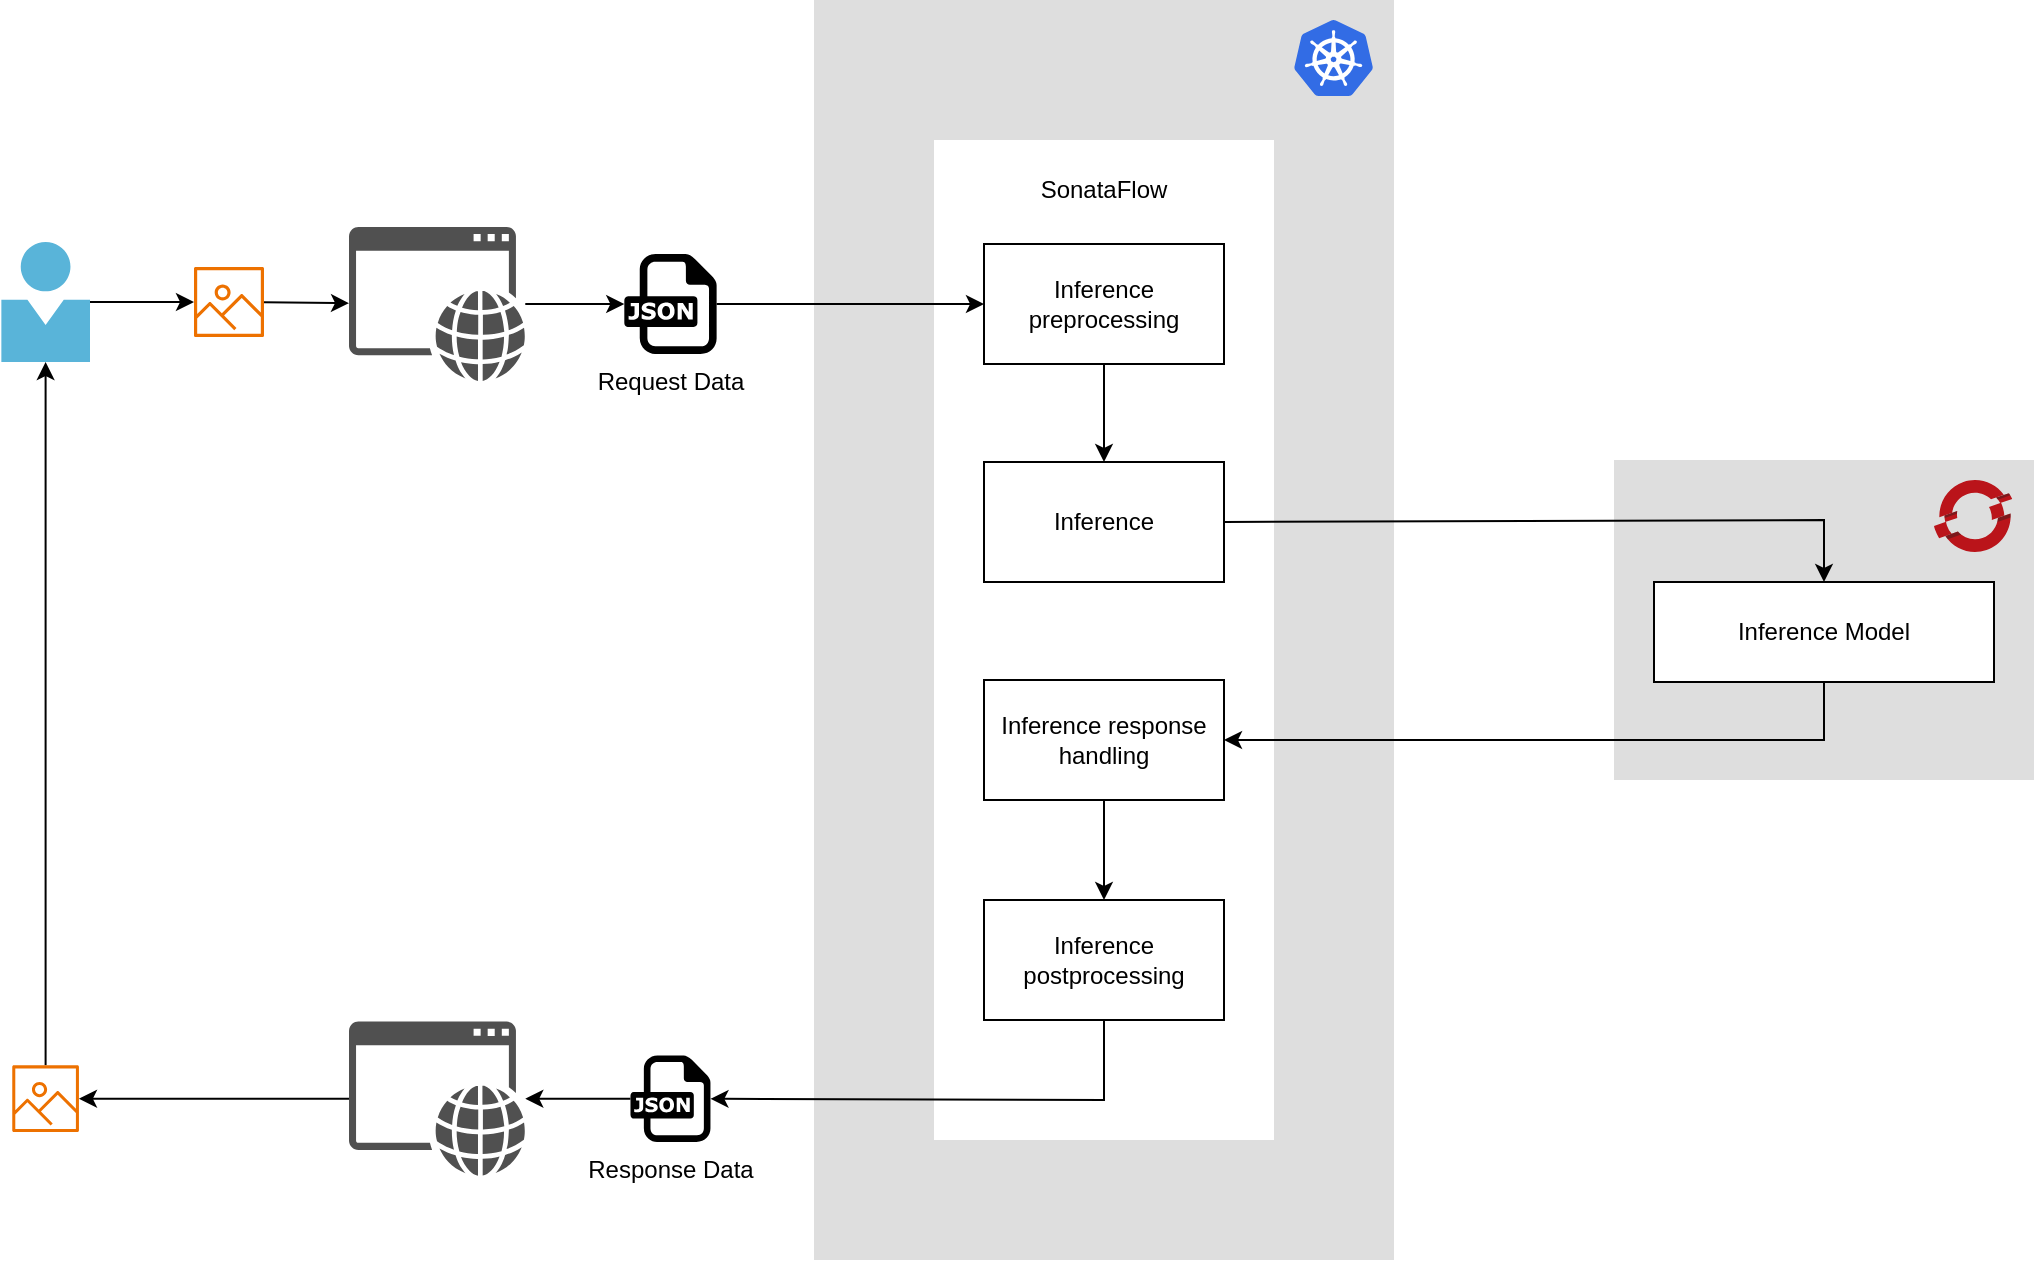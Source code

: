 <mxfile version="22.0.2" type="device">
  <diagram name="Page-1" id="5f0bae14-7c28-e335-631c-24af17079c00">
    <mxGraphModel dx="1173" dy="699" grid="1" gridSize="10" guides="1" tooltips="1" connect="1" arrows="1" fold="1" page="1" pageScale="1" pageWidth="1100" pageHeight="850" background="none" math="0" shadow="0">
      <root>
        <mxCell id="0" />
        <mxCell id="1" parent="0" />
        <mxCell id="Tf2q8FmH2GxV79haRvpc-67" value="" style="rounded=0;whiteSpace=wrap;html=1;dashed=1;dashPattern=12 12;fillColor=#DEDEDE;strokeColor=none;" vertex="1" parent="1">
          <mxGeometry x="550" y="510" width="290" height="630" as="geometry" />
        </mxCell>
        <mxCell id="Tf2q8FmH2GxV79haRvpc-25" value="" style="rounded=0;whiteSpace=wrap;html=1;dashed=1;dashPattern=12 12;fillColor=#DEDEDE;strokeColor=none;" vertex="1" parent="1">
          <mxGeometry x="950" y="740" width="210" height="160" as="geometry" />
        </mxCell>
        <mxCell id="Tf2q8FmH2GxV79haRvpc-60" value="" style="rounded=0;whiteSpace=wrap;html=1;strokeColor=none;" vertex="1" parent="1">
          <mxGeometry x="610" y="580" width="170" height="500" as="geometry" />
        </mxCell>
        <mxCell id="Tf2q8FmH2GxV79haRvpc-56" style="edgeStyle=none;rounded=0;orthogonalLoop=1;jettySize=auto;html=1;" edge="1" parent="1" source="Tf2q8FmH2GxV79haRvpc-5" target="Tf2q8FmH2GxV79haRvpc-7">
          <mxGeometry relative="1" as="geometry" />
        </mxCell>
        <mxCell id="Tf2q8FmH2GxV79haRvpc-5" value="" style="image;sketch=0;aspect=fixed;html=1;points=[];align=center;fontSize=12;image=img/lib/mscae/Person.svg;" vertex="1" parent="1">
          <mxGeometry x="143.6" y="631" width="44.4" height="60" as="geometry" />
        </mxCell>
        <mxCell id="Tf2q8FmH2GxV79haRvpc-52" style="edgeStyle=none;rounded=0;orthogonalLoop=1;jettySize=auto;html=1;" edge="1" parent="1" source="Tf2q8FmH2GxV79haRvpc-6" target="Tf2q8FmH2GxV79haRvpc-9">
          <mxGeometry relative="1" as="geometry">
            <Array as="points" />
          </mxGeometry>
        </mxCell>
        <mxCell id="Tf2q8FmH2GxV79haRvpc-55" style="edgeStyle=none;rounded=0;orthogonalLoop=1;jettySize=auto;html=1;" edge="1" parent="1" source="Tf2q8FmH2GxV79haRvpc-74" target="Tf2q8FmH2GxV79haRvpc-54">
          <mxGeometry relative="1" as="geometry">
            <Array as="points" />
          </mxGeometry>
        </mxCell>
        <mxCell id="Tf2q8FmH2GxV79haRvpc-6" value="" style="sketch=0;pointerEvents=1;shadow=0;dashed=0;html=1;strokeColor=none;fillColor=#505050;labelPosition=center;verticalLabelPosition=bottom;verticalAlign=top;outlineConnect=0;align=center;shape=mxgraph.office.concepts.application_web;" vertex="1" parent="1">
          <mxGeometry x="317.5" y="623.44" width="88.14" height="77.12" as="geometry" />
        </mxCell>
        <mxCell id="Tf2q8FmH2GxV79haRvpc-53" style="edgeStyle=none;rounded=0;orthogonalLoop=1;jettySize=auto;html=1;" edge="1" parent="1" source="Tf2q8FmH2GxV79haRvpc-7" target="Tf2q8FmH2GxV79haRvpc-6">
          <mxGeometry relative="1" as="geometry" />
        </mxCell>
        <mxCell id="Tf2q8FmH2GxV79haRvpc-7" value="" style="sketch=0;outlineConnect=0;fontColor=#232F3E;gradientColor=none;fillColor=#ED7100;strokeColor=none;dashed=0;verticalLabelPosition=bottom;verticalAlign=top;align=center;html=1;fontSize=12;fontStyle=0;aspect=fixed;pointerEvents=1;shape=mxgraph.aws4.container_registry_image;" vertex="1" parent="1">
          <mxGeometry x="240" y="643.5" width="35" height="35" as="geometry" />
        </mxCell>
        <mxCell id="Tf2q8FmH2GxV79haRvpc-48" style="edgeStyle=none;rounded=0;orthogonalLoop=1;jettySize=auto;html=1;entryX=0;entryY=0.5;entryDx=0;entryDy=0;" edge="1" parent="1" source="Tf2q8FmH2GxV79haRvpc-9" target="Tf2q8FmH2GxV79haRvpc-37">
          <mxGeometry relative="1" as="geometry">
            <mxPoint x="163.14" y="742" as="targetPoint" />
          </mxGeometry>
        </mxCell>
        <mxCell id="Tf2q8FmH2GxV79haRvpc-9" value="Request Data" style="dashed=0;outlineConnect=0;html=1;align=center;labelPosition=center;verticalLabelPosition=bottom;verticalAlign=top;shape=mxgraph.weblogos.json" vertex="1" parent="1">
          <mxGeometry x="455.14" y="637" width="46.17" height="50" as="geometry" />
        </mxCell>
        <mxCell id="Tf2q8FmH2GxV79haRvpc-42" style="edgeStyle=none;rounded=0;orthogonalLoop=1;jettySize=auto;html=1;exitX=0.5;exitY=1;exitDx=0;exitDy=0;entryX=0.5;entryY=0;entryDx=0;entryDy=0;" edge="1" parent="1" source="Tf2q8FmH2GxV79haRvpc-37" target="Tf2q8FmH2GxV79haRvpc-38">
          <mxGeometry relative="1" as="geometry" />
        </mxCell>
        <mxCell id="Tf2q8FmH2GxV79haRvpc-37" value="Inference preprocessing" style="rounded=0;whiteSpace=wrap;html=1;" vertex="1" parent="1">
          <mxGeometry x="635" y="632" width="120" height="60" as="geometry" />
        </mxCell>
        <mxCell id="Tf2q8FmH2GxV79haRvpc-38" value="Inference" style="rounded=0;whiteSpace=wrap;html=1;" vertex="1" parent="1">
          <mxGeometry x="635" y="741" width="120" height="60" as="geometry" />
        </mxCell>
        <mxCell id="Tf2q8FmH2GxV79haRvpc-46" style="edgeStyle=none;rounded=0;orthogonalLoop=1;jettySize=auto;html=1;exitX=0.5;exitY=1;exitDx=0;exitDy=0;entryX=0.5;entryY=0;entryDx=0;entryDy=0;" edge="1" parent="1" source="Tf2q8FmH2GxV79haRvpc-39" target="Tf2q8FmH2GxV79haRvpc-40">
          <mxGeometry relative="1" as="geometry" />
        </mxCell>
        <mxCell id="Tf2q8FmH2GxV79haRvpc-39" value="Inference response handling" style="rounded=0;whiteSpace=wrap;html=1;" vertex="1" parent="1">
          <mxGeometry x="635" y="850" width="120" height="60" as="geometry" />
        </mxCell>
        <mxCell id="Tf2q8FmH2GxV79haRvpc-49" style="edgeStyle=none;rounded=0;orthogonalLoop=1;jettySize=auto;html=1;exitX=0.5;exitY=1;exitDx=0;exitDy=0;" edge="1" parent="1" source="Tf2q8FmH2GxV79haRvpc-40" target="Tf2q8FmH2GxV79haRvpc-47">
          <mxGeometry relative="1" as="geometry">
            <Array as="points">
              <mxPoint x="695" y="1060" />
            </Array>
          </mxGeometry>
        </mxCell>
        <mxCell id="Tf2q8FmH2GxV79haRvpc-40" value="Inference postprocessing" style="rounded=0;whiteSpace=wrap;html=1;" vertex="1" parent="1">
          <mxGeometry x="635" y="960" width="120" height="60" as="geometry" />
        </mxCell>
        <mxCell id="Tf2q8FmH2GxV79haRvpc-51" style="edgeStyle=none;rounded=0;orthogonalLoop=1;jettySize=auto;html=1;" edge="1" parent="1" source="Tf2q8FmH2GxV79haRvpc-47" target="Tf2q8FmH2GxV79haRvpc-74">
          <mxGeometry relative="1" as="geometry">
            <mxPoint x="443" y="910" as="targetPoint" />
          </mxGeometry>
        </mxCell>
        <mxCell id="Tf2q8FmH2GxV79haRvpc-47" value="Response Data" style="dashed=0;outlineConnect=0;html=1;align=center;labelPosition=center;verticalLabelPosition=bottom;verticalAlign=top;shape=mxgraph.weblogos.json" vertex="1" parent="1">
          <mxGeometry x="458.225" y="1037.69" width="40" height="43.31" as="geometry" />
        </mxCell>
        <mxCell id="Tf2q8FmH2GxV79haRvpc-57" style="edgeStyle=none;rounded=0;orthogonalLoop=1;jettySize=auto;html=1;" edge="1" parent="1" source="Tf2q8FmH2GxV79haRvpc-54" target="Tf2q8FmH2GxV79haRvpc-5">
          <mxGeometry relative="1" as="geometry" />
        </mxCell>
        <mxCell id="Tf2q8FmH2GxV79haRvpc-54" value="" style="sketch=0;outlineConnect=0;fontColor=#232F3E;gradientColor=none;fillColor=#ED7100;strokeColor=none;dashed=0;verticalLabelPosition=bottom;verticalAlign=top;align=center;html=1;fontSize=12;fontStyle=0;aspect=fixed;pointerEvents=1;shape=mxgraph.aws4.container_registry_image;" vertex="1" parent="1">
          <mxGeometry x="149.13" y="1042.68" width="33.34" height="33.34" as="geometry" />
        </mxCell>
        <mxCell id="Tf2q8FmH2GxV79haRvpc-28" value="Inference Model" style="rounded=0;whiteSpace=wrap;html=1;" vertex="1" parent="1">
          <mxGeometry x="970" y="801" width="170" height="50" as="geometry" />
        </mxCell>
        <mxCell id="Tf2q8FmH2GxV79haRvpc-43" style="edgeStyle=none;rounded=0;orthogonalLoop=1;jettySize=auto;html=1;exitX=1;exitY=0.5;exitDx=0;exitDy=0;entryX=0.5;entryY=0;entryDx=0;entryDy=0;" edge="1" parent="1" source="Tf2q8FmH2GxV79haRvpc-38" target="Tf2q8FmH2GxV79haRvpc-28">
          <mxGeometry relative="1" as="geometry">
            <Array as="points">
              <mxPoint x="1055" y="770" />
            </Array>
          </mxGeometry>
        </mxCell>
        <mxCell id="Tf2q8FmH2GxV79haRvpc-63" value="SonataFlow" style="text;html=1;strokeColor=none;fillColor=none;align=center;verticalAlign=middle;whiteSpace=wrap;rounded=0;" vertex="1" parent="1">
          <mxGeometry x="665" y="590" width="60" height="30" as="geometry" />
        </mxCell>
        <mxCell id="Tf2q8FmH2GxV79haRvpc-45" style="edgeStyle=none;rounded=0;orthogonalLoop=1;jettySize=auto;html=1;exitX=0.5;exitY=1;exitDx=0;exitDy=0;entryX=1;entryY=0.5;entryDx=0;entryDy=0;" edge="1" parent="1" source="Tf2q8FmH2GxV79haRvpc-28" target="Tf2q8FmH2GxV79haRvpc-39">
          <mxGeometry relative="1" as="geometry">
            <Array as="points">
              <mxPoint x="1055" y="880" />
            </Array>
          </mxGeometry>
        </mxCell>
        <mxCell id="Tf2q8FmH2GxV79haRvpc-65" value="" style="image;sketch=0;aspect=fixed;html=1;points=[];align=center;fontSize=12;image=img/lib/mscae/Kubernetes.svg;" vertex="1" parent="1">
          <mxGeometry x="790" y="520" width="39.58" height="38" as="geometry" />
        </mxCell>
        <mxCell id="Tf2q8FmH2GxV79haRvpc-66" value="" style="image;sketch=0;aspect=fixed;html=1;points=[];align=center;fontSize=12;image=img/lib/mscae/OpenShift.svg;" vertex="1" parent="1">
          <mxGeometry x="1110" y="750" width="39.13" height="36" as="geometry" />
        </mxCell>
        <mxCell id="Tf2q8FmH2GxV79haRvpc-70" value="" style="shape=image;verticalLabelPosition=bottom;labelBackgroundColor=default;verticalAlign=top;aspect=fixed;imageAspect=0;image=https://cdn3.iconfinder.com/data/icons/logos-and-brands-adobe/512/267_Python-512.png;" vertex="1" parent="1">
          <mxGeometry x="728" y="634" width="25" height="25" as="geometry" />
        </mxCell>
        <mxCell id="Tf2q8FmH2GxV79haRvpc-71" value="" style="shape=image;verticalLabelPosition=bottom;labelBackgroundColor=default;verticalAlign=top;aspect=fixed;imageAspect=0;image=https://cdn3.iconfinder.com/data/icons/logos-and-brands-adobe/512/267_Python-512.png;" vertex="1" parent="1">
          <mxGeometry x="728" y="962" width="25" height="25" as="geometry" />
        </mxCell>
        <mxCell id="Tf2q8FmH2GxV79haRvpc-73" value="" style="shape=image;verticalLabelPosition=bottom;labelBackgroundColor=default;verticalAlign=top;aspect=fixed;imageAspect=0;image=https://sonataflow.org/_/img/kogitoLogo_default_64px.png;" vertex="1" parent="1">
          <mxGeometry x="743" y="590" width="27" height="27" as="geometry" />
        </mxCell>
        <mxCell id="Tf2q8FmH2GxV79haRvpc-74" value="" style="sketch=0;pointerEvents=1;shadow=0;dashed=0;html=1;strokeColor=none;fillColor=#505050;labelPosition=center;verticalLabelPosition=bottom;verticalAlign=top;outlineConnect=0;align=center;shape=mxgraph.office.concepts.application_web;" vertex="1" parent="1">
          <mxGeometry x="317.5" y="1020.78" width="88.14" height="77.12" as="geometry" />
        </mxCell>
      </root>
    </mxGraphModel>
  </diagram>
</mxfile>
